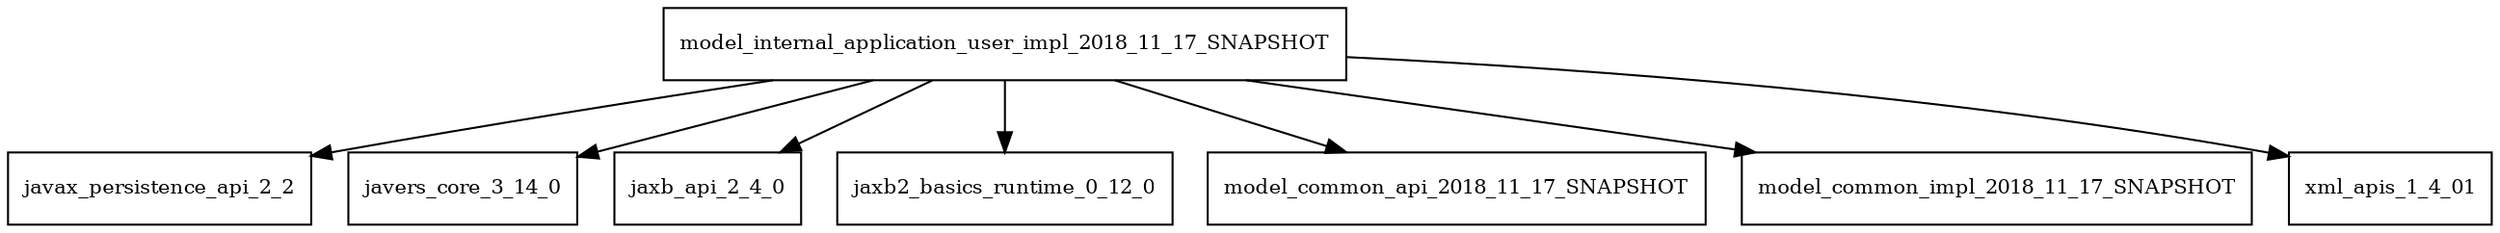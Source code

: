 digraph model_internal_application_user_impl_2018_11_17_SNAPSHOT_dependencies {
  node [shape = box, fontsize=10.0];
  model_internal_application_user_impl_2018_11_17_SNAPSHOT -> javax_persistence_api_2_2;
  model_internal_application_user_impl_2018_11_17_SNAPSHOT -> javers_core_3_14_0;
  model_internal_application_user_impl_2018_11_17_SNAPSHOT -> jaxb_api_2_4_0;
  model_internal_application_user_impl_2018_11_17_SNAPSHOT -> jaxb2_basics_runtime_0_12_0;
  model_internal_application_user_impl_2018_11_17_SNAPSHOT -> model_common_api_2018_11_17_SNAPSHOT;
  model_internal_application_user_impl_2018_11_17_SNAPSHOT -> model_common_impl_2018_11_17_SNAPSHOT;
  model_internal_application_user_impl_2018_11_17_SNAPSHOT -> xml_apis_1_4_01;
}

